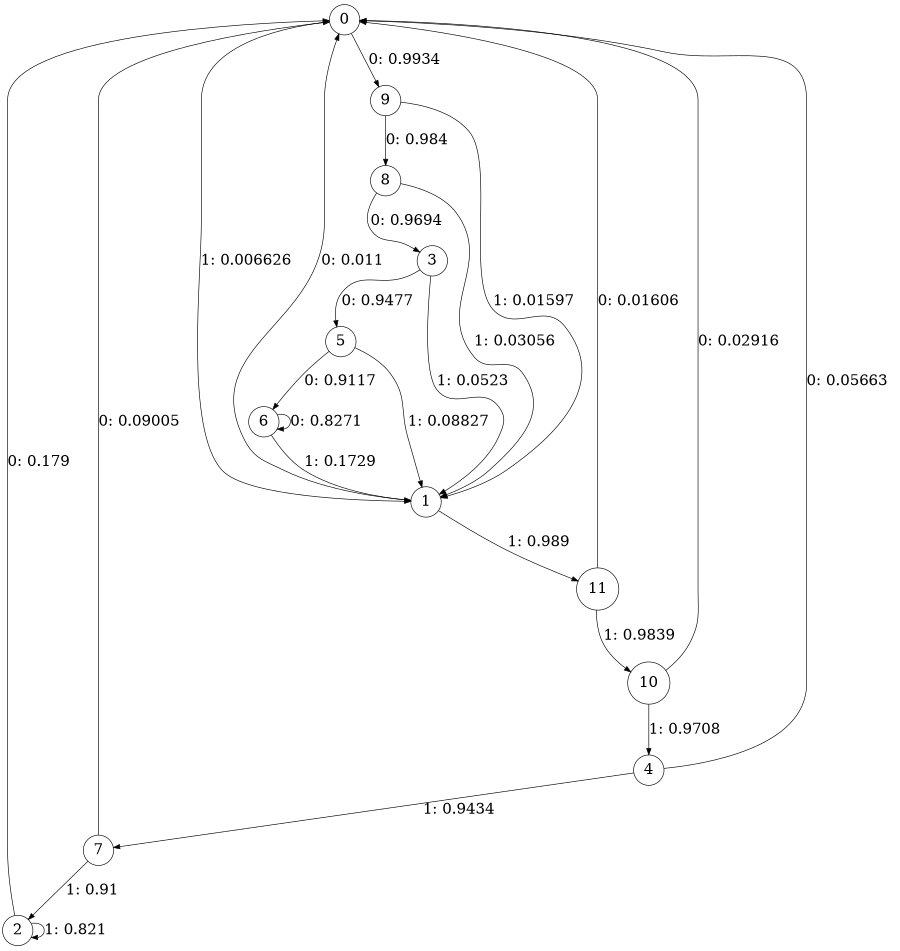 digraph "ch2_random_source_L6" {
size = "6,8.5";
ratio = "fill";
node [shape = circle];
node [fontsize = 24];
edge [fontsize = 24];
0 -> 9 [label = "0: 0.9934   "];
0 -> 1 [label = "1: 0.006626  "];
1 -> 0 [label = "0: 0.011    "];
1 -> 11 [label = "1: 0.989    "];
2 -> 0 [label = "0: 0.179    "];
2 -> 2 [label = "1: 0.821    "];
3 -> 5 [label = "0: 0.9477   "];
3 -> 1 [label = "1: 0.0523   "];
4 -> 0 [label = "0: 0.05663  "];
4 -> 7 [label = "1: 0.9434   "];
5 -> 6 [label = "0: 0.9117   "];
5 -> 1 [label = "1: 0.08827  "];
6 -> 6 [label = "0: 0.8271   "];
6 -> 1 [label = "1: 0.1729   "];
7 -> 0 [label = "0: 0.09005  "];
7 -> 2 [label = "1: 0.91     "];
8 -> 3 [label = "0: 0.9694   "];
8 -> 1 [label = "1: 0.03056  "];
9 -> 8 [label = "0: 0.984    "];
9 -> 1 [label = "1: 0.01597  "];
10 -> 0 [label = "0: 0.02916  "];
10 -> 4 [label = "1: 0.9708   "];
11 -> 0 [label = "0: 0.01606  "];
11 -> 10 [label = "1: 0.9839   "];
}